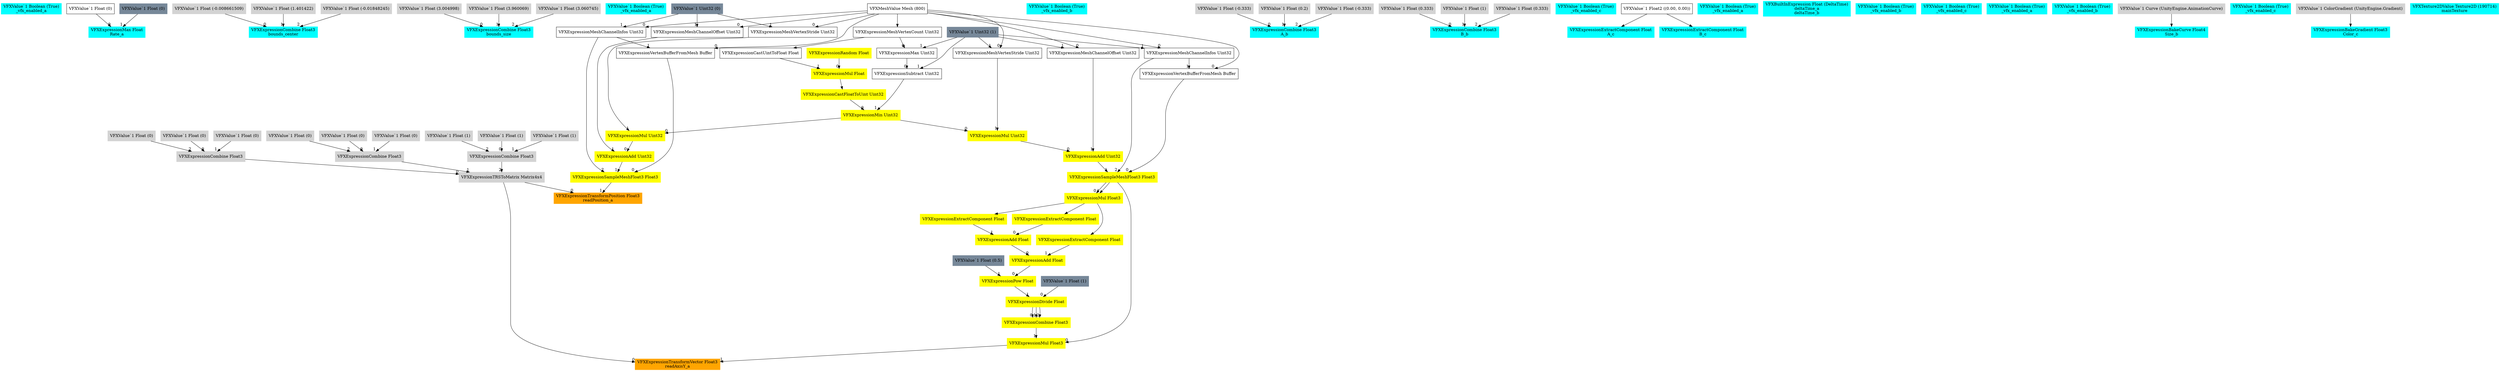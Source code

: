 digraph G {
node0 [shape="box" color="cyan" style="filled" label="VFXValue`1 Boolean (True)
_vfx_enabled_a"]
node1 [shape="box" color="cyan" style="filled" label="VFXExpressionMax Float
Rate_a"]
node2 [shape="box" label="VFXValue`1 Float (0)"]
node3 [shape="box" color="lightslategray" style="filled" label="VFXValue`1 Float (0)"]
node4 [shape="box" color="cyan" style="filled" label="VFXExpressionCombine Float3
bounds_center"]
node5 [shape="box" color="lightgray" style="filled" label="VFXValue`1 Float (-0.008661509)"]
node6 [shape="box" color="lightgray" style="filled" label="VFXValue`1 Float (1.401422)"]
node7 [shape="box" color="lightgray" style="filled" label="VFXValue`1 Float (-0.01848245)"]
node8 [shape="box" color="cyan" style="filled" label="VFXExpressionCombine Float3
bounds_size"]
node9 [shape="box" color="lightgray" style="filled" label="VFXValue`1 Float (3.004998)"]
node10 [shape="box" color="lightgray" style="filled" label="VFXValue`1 Float (3.960069)"]
node11 [shape="box" color="lightgray" style="filled" label="VFXValue`1 Float (3.060745)"]
node12 [shape="box" color="cyan" style="filled" label="VFXValue`1 Boolean (True)
_vfx_enabled_a"]
node13 [shape="box" color="orange" style="filled" label="VFXExpressionTransformPosition Float3
readPosition_a"]
node14 [shape="box" color="lightgray" style="filled" label="VFXExpressionTRSToMatrix Matrix4x4"]
node15 [shape="box" color="lightgray" style="filled" label="VFXExpressionCombine Float3"]
node16 [shape="box" color="lightgray" style="filled" label="VFXValue`1 Float (0)"]
node17 [shape="box" color="lightgray" style="filled" label="VFXValue`1 Float (0)"]
node18 [shape="box" color="lightgray" style="filled" label="VFXValue`1 Float (0)"]
node19 [shape="box" color="lightgray" style="filled" label="VFXExpressionCombine Float3"]
node20 [shape="box" color="lightgray" style="filled" label="VFXValue`1 Float (0)"]
node21 [shape="box" color="lightgray" style="filled" label="VFXValue`1 Float (0)"]
node22 [shape="box" color="lightgray" style="filled" label="VFXValue`1 Float (0)"]
node23 [shape="box" color="lightgray" style="filled" label="VFXExpressionCombine Float3"]
node24 [shape="box" color="lightgray" style="filled" label="VFXValue`1 Float (1)"]
node25 [shape="box" color="lightgray" style="filled" label="VFXValue`1 Float (1)"]
node26 [shape="box" color="lightgray" style="filled" label="VFXValue`1 Float (1)"]
node27 [shape="box" color="yellow" style="filled" label="VFXExpressionSampleMeshFloat3 Float3"]
node28 [shape="box" label="VFXExpressionVertexBufferFromMesh Buffer"]
node29 [shape="box" label="VFXMeshValue Mesh (800)"]
node30 [shape="box" label="VFXExpressionMeshChannelInfos Uint32"]
node31 [shape="box" color="lightslategray" style="filled" label="VFXValue`1 Uint32 (0)"]
node32 [shape="box" color="yellow" style="filled" label="VFXExpressionAdd Uint32"]
node33 [shape="box" color="yellow" style="filled" label="VFXExpressionMul Uint32"]
node34 [shape="box" color="yellow" style="filled" label="VFXExpressionMin Uint32"]
node35 [shape="box" color="yellow" style="filled" label="VFXExpressionCastFloatToUint Uint32"]
node36 [shape="box" color="yellow" style="filled" label="VFXExpressionMul Float"]
node37 [shape="box" color="yellow" style="filled" label="VFXExpressionRandom Float"]
node38 [shape="box" label="VFXExpressionCastUintToFloat Float"]
node39 [shape="box" label="VFXExpressionMeshVertexCount Uint32"]
node40 [shape="box" label="VFXExpressionSubtract Uint32"]
node41 [shape="box" label="VFXExpressionMax Uint32"]
node42 [shape="box" color="lightslategray" style="filled" label="VFXValue`1 Uint32 (1)"]
node43 [shape="box" label="VFXExpressionMeshVertexStride Uint32"]
node44 [shape="box" label="VFXExpressionMeshChannelOffset Uint32"]
node45 [shape="box" color="orange" style="filled" label="VFXExpressionTransformVector Float3
readAxisY_a"]
node46 [shape="box" color="yellow" style="filled" label="VFXExpressionMul Float3"]
node47 [shape="box" color="yellow" style="filled" label="VFXExpressionSampleMeshFloat3 Float3"]
node48 [shape="box" label="VFXExpressionVertexBufferFromMesh Buffer"]
node49 [shape="box" label="VFXExpressionMeshChannelInfos Uint32"]
node50 [shape="box" color="yellow" style="filled" label="VFXExpressionAdd Uint32"]
node51 [shape="box" color="yellow" style="filled" label="VFXExpressionMul Uint32"]
node52 [shape="box" label="VFXExpressionMeshVertexStride Uint32"]
node53 [shape="box" label="VFXExpressionMeshChannelOffset Uint32"]
node54 [shape="box" color="yellow" style="filled" label="VFXExpressionCombine Float3"]
node55 [shape="box" color="yellow" style="filled" label="VFXExpressionDivide Float"]
node56 [shape="box" color="lightslategray" style="filled" label="VFXValue`1 Float (1)"]
node57 [shape="box" color="yellow" style="filled" label="VFXExpressionPow Float"]
node58 [shape="box" color="yellow" style="filled" label="VFXExpressionAdd Float"]
node59 [shape="box" color="yellow" style="filled" label="VFXExpressionAdd Float"]
node60 [shape="box" color="yellow" style="filled" label="VFXExpressionExtractComponent Float"]
node61 [shape="box" color="yellow" style="filled" label="VFXExpressionMul Float3"]
node62 [shape="box" color="yellow" style="filled" label="VFXExpressionExtractComponent Float"]
node63 [shape="box" color="yellow" style="filled" label="VFXExpressionExtractComponent Float"]
node64 [shape="box" color="lightslategray" style="filled" label="VFXValue`1 Float (0.5)"]
node65 [shape="box" color="cyan" style="filled" label="VFXValue`1 Boolean (True)
_vfx_enabled_b"]
node66 [shape="box" color="cyan" style="filled" label="VFXExpressionCombine Float3
A_b"]
node67 [shape="box" color="lightgray" style="filled" label="VFXValue`1 Float (-0.333)"]
node68 [shape="box" color="lightgray" style="filled" label="VFXValue`1 Float (0.2)"]
node69 [shape="box" color="lightgray" style="filled" label="VFXValue`1 Float (-0.333)"]
node70 [shape="box" color="cyan" style="filled" label="VFXExpressionCombine Float3
B_b"]
node71 [shape="box" color="lightgray" style="filled" label="VFXValue`1 Float (0.333)"]
node72 [shape="box" color="lightgray" style="filled" label="VFXValue`1 Float (1)"]
node73 [shape="box" color="lightgray" style="filled" label="VFXValue`1 Float (0.333)"]
node74 [shape="box" color="cyan" style="filled" label="VFXValue`1 Boolean (True)
_vfx_enabled_c"]
node75 [shape="box" color="cyan" style="filled" label="VFXExpressionExtractComponent Float
A_c"]
node76 [shape="box" label="VFXValue`1 Float2 ((0.00, 0.00))"]
node77 [shape="box" color="cyan" style="filled" label="VFXExpressionExtractComponent Float
B_c"]
node78 [shape="box" color="cyan" style="filled" label="VFXValue`1 Boolean (True)
_vfx_enabled_a"]
node79 [shape="box" color="cyan" style="filled" label="VFXBuiltInExpression Float (DeltaTime)
deltaTime_a
deltaTime_b"]
node80 [shape="box" color="cyan" style="filled" label="VFXValue`1 Boolean (True)
_vfx_enabled_b"]
node81 [shape="box" color="cyan" style="filled" label="VFXValue`1 Boolean (True)
_vfx_enabled_c"]
node82 [shape="box" color="cyan" style="filled" label="VFXValue`1 Boolean (True)
_vfx_enabled_a"]
node83 [shape="box" color="cyan" style="filled" label="VFXValue`1 Boolean (True)
_vfx_enabled_b"]
node84 [shape="box" color="cyan" style="filled" label="VFXExpressionBakeCurve Float4
Size_b"]
node85 [shape="box" color="lightgray" style="filled" label="VFXValue`1 Curve (UnityEngine.AnimationCurve)"]
node86 [shape="box" color="cyan" style="filled" label="VFXValue`1 Boolean (True)
_vfx_enabled_c"]
node87 [shape="box" color="cyan" style="filled" label="VFXExpressionBakeGradient Float3
Color_c"]
node88 [shape="box" color="lightgray" style="filled" label="VFXValue`1 ColorGradient (UnityEngine.Gradient)"]
node89 [shape="box" color="cyan" style="filled" label="VFXTexture2DValue Texture2D (190714)
mainTexture"]
node2 -> node1 [headlabel="0"]
node3 -> node1 [headlabel="1"]
node5 -> node4 [headlabel="0"]
node6 -> node4 [headlabel="1"]
node7 -> node4 [headlabel="2"]
node9 -> node8 [headlabel="0"]
node10 -> node8 [headlabel="1"]
node11 -> node8 [headlabel="2"]
node14 -> node13 [headlabel="0"]
node27 -> node13 [headlabel="1"]
node15 -> node14 [headlabel="0"]
node19 -> node14 [headlabel="1"]
node23 -> node14 [headlabel="2"]
node16 -> node15 [headlabel="0"]
node17 -> node15 [headlabel="1"]
node18 -> node15 [headlabel="2"]
node20 -> node19 [headlabel="0"]
node21 -> node19 [headlabel="1"]
node22 -> node19 [headlabel="2"]
node24 -> node23 [headlabel="0"]
node25 -> node23 [headlabel="1"]
node26 -> node23 [headlabel="2"]
node28 -> node27 [headlabel="0"]
node32 -> node27 [headlabel="1"]
node30 -> node27 [headlabel="2"]
node29 -> node28 [headlabel="0"]
node30 -> node28 [headlabel="1"]
node29 -> node30 [headlabel="0"]
node31 -> node30 [headlabel="1"]
node33 -> node32 [headlabel="0"]
node44 -> node32 [headlabel="1"]
node34 -> node33 [headlabel="0"]
node43 -> node33 [headlabel="1"]
node35 -> node34 [headlabel="0"]
node40 -> node34 [headlabel="1"]
node36 -> node35 
node37 -> node36 [headlabel="0"]
node38 -> node36 [headlabel="1"]
node39 -> node38 
node29 -> node39 
node41 -> node40 [headlabel="0"]
node42 -> node40 [headlabel="1"]
node39 -> node41 [headlabel="0"]
node42 -> node41 [headlabel="1"]
node29 -> node43 [headlabel="0"]
node31 -> node43 [headlabel="1"]
node29 -> node44 [headlabel="0"]
node31 -> node44 [headlabel="1"]
node14 -> node45 [headlabel="0"]
node46 -> node45 [headlabel="1"]
node47 -> node46 [headlabel="0"]
node54 -> node46 [headlabel="1"]
node48 -> node47 [headlabel="0"]
node50 -> node47 [headlabel="1"]
node49 -> node47 [headlabel="2"]
node29 -> node48 [headlabel="0"]
node49 -> node48 [headlabel="1"]
node29 -> node49 [headlabel="0"]
node42 -> node49 [headlabel="1"]
node51 -> node50 [headlabel="0"]
node53 -> node50 [headlabel="1"]
node34 -> node51 [headlabel="0"]
node52 -> node51 [headlabel="1"]
node29 -> node52 [headlabel="0"]
node42 -> node52 [headlabel="1"]
node29 -> node53 [headlabel="0"]
node42 -> node53 [headlabel="1"]
node55 -> node54 [headlabel="0"]
node55 -> node54 [headlabel="1"]
node55 -> node54 [headlabel="2"]
node56 -> node55 [headlabel="0"]
node57 -> node55 [headlabel="1"]
node58 -> node57 [headlabel="0"]
node64 -> node57 [headlabel="1"]
node59 -> node58 [headlabel="0"]
node63 -> node58 [headlabel="1"]
node60 -> node59 [headlabel="0"]
node62 -> node59 [headlabel="1"]
node61 -> node60 
node47 -> node61 [headlabel="0"]
node47 -> node61 [headlabel="1"]
node61 -> node62 
node61 -> node63 
node67 -> node66 [headlabel="0"]
node68 -> node66 [headlabel="1"]
node69 -> node66 [headlabel="2"]
node71 -> node70 [headlabel="0"]
node72 -> node70 [headlabel="1"]
node73 -> node70 [headlabel="2"]
node76 -> node75 
node76 -> node77 
node85 -> node84 
node88 -> node87 
}
